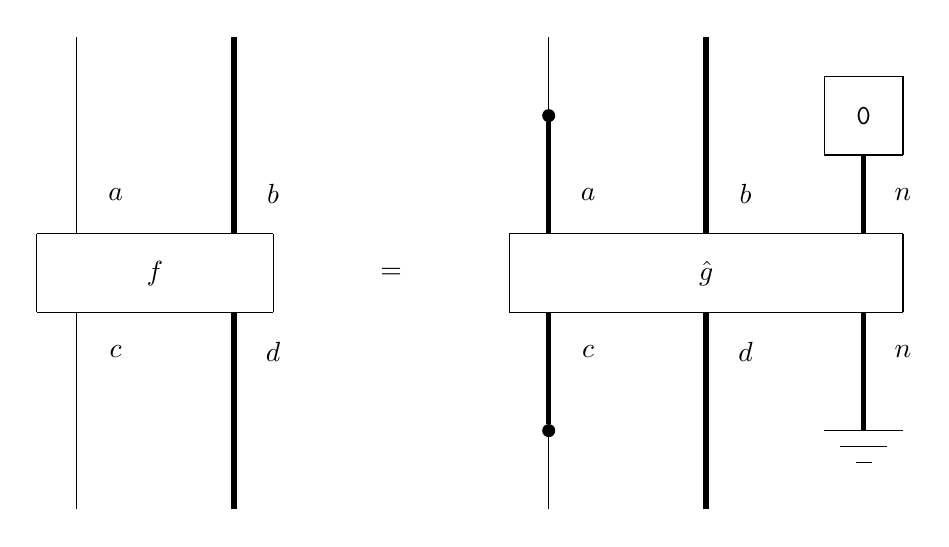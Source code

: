 \begin{tikzpicture}[scale=2]
	\begin{pgfonlayer}{nodelayer}
		\node [style=none] (2) at (2.25, 3.25) {};
		\node [style=none] (3) at (2.25, 2.75) {};
		\node [style=none] (6) at (0.25, 2.25) {};
		\node [style=none] (7) at (0.25, 2.75) {};
		\node [style=none] (13) at (0, 2.75) {};
		\node [style=none] (14) at (0, 2.25) {};
		\node [style=none] (15) at (2.5, 2.25) {};
		\node [style=none] (16) at (2.5, 2.75) {};
		\node [style=none] (17) at (1.25, 2.5) {$\hat{g}$};
		\node [style=none, fill=white] (18) at (2.25, 3.5) {$\mathtt{0}$};
		\node [style=none] (19) at (2.5, 3.25) {};
		\node [style=none] (20) at (2.5, 3.75) {};
		\node [style=none] (21) at (2, 3.25) {};
		\node [style=none] (22) at (2, 3.75) {};
		\node [circle, fill=black, scale=.5] (28) at (0.25, 1.5) {};
		\node [circle, fill=black, scale=.5] (29) at (0.25, 3.5) {};
		\node [style=none] (30) at (0.25, 1) {};
		\node [style=none] (31) at (0.25, 4) {};
		\node [style=none] (34) at (1.25, 4) {};
		\node [style=none] (35) at (1.25, 2.75) {};
		\node [style=none] (38) at (1.25, 2.25) {};
		\node [style=none] (39) at (1.25, 1) {};
		\node [style=none] (40) at (2.25, 2.25) {};
		\node [style=none] (41) at (2.25, 1.5) {};
		\node [style=none] (42) at (2.25, 1.5) {};
		\node [style=none] (43) at (2, 1.5) {};
		\node [style=none] (44) at (2.5, 1.5) {};
		\node [style=none] (45) at (2.1, 1.4) {};
		\node [style=none] (46) at (2.4, 1.4) {};
		\node [style=none] (47) at (2.2, 1.3) {};
		\node [style=none] (48) at (2.3, 1.3) {};
		\node [style=none] (53) at (-3, 2.75) {};
		\node [style=none] (54) at (-3, 2.25) {};
		\node [style=none] (55) at (-1.5, 2.25) {};
		\node [style=none] (56) at (-1.5, 2.75) {};
		\node [style=none] (57) at (-2.25, 2.5) {$f$};
		\node [style=none] (67) at (-1.75, 4) {};
		\node [style=none] (68) at (-1.75, 2.75) {};
		\node [style=none] (69) at (-1.75, 2.25) {};
		\node [style=none] (70) at (-1.75, 1) {};
		\node [style=none] (71) at (-2.75, 4) {};
		\node [style=none] (72) at (-2.75, 2.75) {};
		\node [style=none] (73) at (-2.75, 2.25) {};
		\node [style=none] (74) at (-2.75, 1) {};
		\node [style=none] (75) at (-0.75, 2.5) {$=$};
		\node [style=none] (76) at (-2.5, 3) {$a$};
		\node [style=none] (77) at (-1.5, 3) {$b$};
		\node [style=none] (78) at (-2.5, 2) {$c$};
		\node [style=none] (79) at (-1.5, 2) {$d$};
		\node [style=none] (80) at (0.5, 3) {$a$};
		\node [style=none] (81) at (1.5, 3) {$b$};
		\node [style=none] (82) at (2.5, 3) {$n$};
		\node [style=none] (83) at (0.5, 2) {$c$};
		\node [style=none] (84) at (1.5, 2) {$d$};
		\node [style=none] (85) at (2.5, 2) {$n$};
	\end{pgfonlayer}
	\begin{pgfonlayer}{edgelayer}
		\draw [line width=2] (2.center) to (3.center);
		\draw (13.center) to (16.center);
		\draw (14.center) to (15.center);
		\draw (13.center) to (14.center);
		\draw (16.center) to (15.center);
		\draw [-, fill=white] (19.center) to (20.center);
		\draw (22.center) to (20.center);
		\draw (22.center) to (21.center);
		\draw (21.center) to (19.center);
		\draw [line width=2] (6.center) to (28);
		\draw (28) to (30.center);
		\draw [line width=2] (7.center) to (29);
		\draw (29) to (31.center);
		\draw [line width=2] (34.center) to (35.center);
		\draw [line width=2] (38.center) to (39.center);
		\draw [line width=2] (40.center) to (41.center);
		\draw (43.center) to (44.center);
		\draw (45.center) to (46.center);
		\draw (47.center) to (48.center);
		\draw (53.center) to (56.center);
		\draw (54.center) to (55.center);
		\draw (53.center) to (54.center);
		\draw (56.center) to (55.center);
		\draw [line width=2] (67.center) to (68.center);
		\draw [line width=2] (69.center) to (70.center);
		\draw (71.center) to (72.center);
		\draw (73.center) to (74.center);
	\end{pgfonlayer}
\end{tikzpicture}
